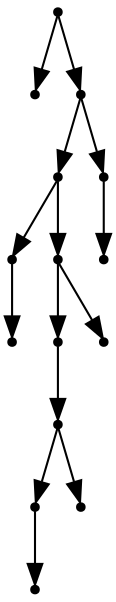 digraph {
  14 [shape=point];
  0 [shape=point];
  13 [shape=point];
  10 [shape=point];
  2 [shape=point];
  1 [shape=point];
  9 [shape=point];
  7 [shape=point];
  6 [shape=point];
  4 [shape=point];
  3 [shape=point];
  5 [shape=point];
  8 [shape=point];
  12 [shape=point];
  11 [shape=point];
14 -> 0;
14 -> 13;
13 -> 10;
10 -> 2;
2 -> 1;
10 -> 9;
9 -> 7;
7 -> 6;
6 -> 4;
4 -> 3;
6 -> 5;
9 -> 8;
13 -> 12;
12 -> 11;
}
